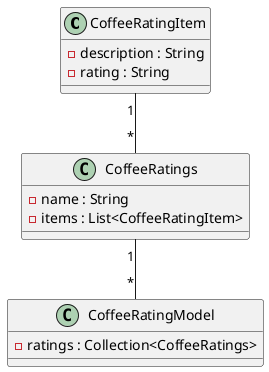 @startuml class_diagram

class CoffeeRatingItem {
    -description : String
    -rating : String
}

class CoffeeRatings {
    -name : String
    -items : List<CoffeeRatingItem> 
}

class CoffeeRatingModel {
    -ratings : Collection<CoffeeRatings>
}

CoffeeRatingItem "1" -- "*" CoffeeRatings
CoffeeRatings "1" -- "*" CoffeeRatingModel

@enduml
